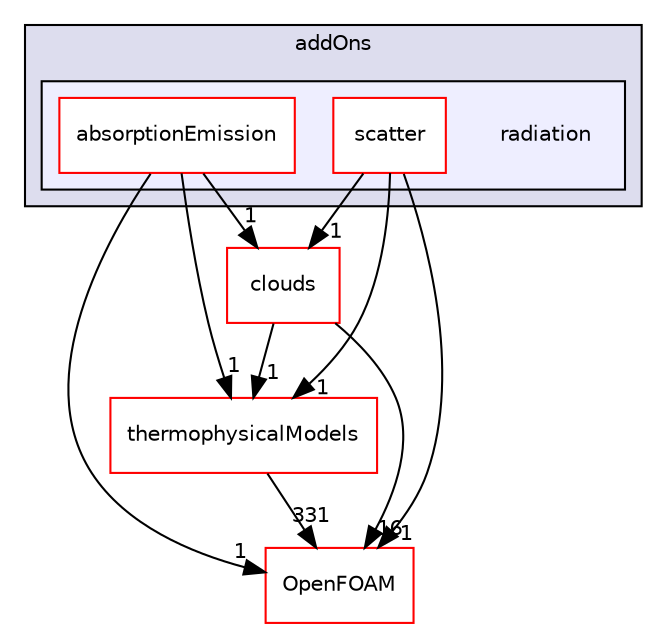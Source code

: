 digraph "src/lagrangian/intermediate/submodels/addOns/radiation" {
  bgcolor=transparent;
  compound=true
  node [ fontsize="10", fontname="Helvetica"];
  edge [ labelfontsize="10", labelfontname="Helvetica"];
  subgraph clusterdir_ee148efb195d4501a874bc7e9d32d770 {
    graph [ bgcolor="#ddddee", pencolor="black", label="addOns" fontname="Helvetica", fontsize="10", URL="dir_ee148efb195d4501a874bc7e9d32d770.html"]
  subgraph clusterdir_3b87b9a19d3874062db082e47470462a {
    graph [ bgcolor="#eeeeff", pencolor="black", label="" URL="dir_3b87b9a19d3874062db082e47470462a.html"];
    dir_3b87b9a19d3874062db082e47470462a [shape=plaintext label="radiation"];
    dir_eaf37e5f208f8b3ae586d4c885a76612 [shape=box label="absorptionEmission" color="red" fillcolor="white" style="filled" URL="dir_eaf37e5f208f8b3ae586d4c885a76612.html"];
    dir_9a89880be55ace04ba80ad4c004ab738 [shape=box label="scatter" color="red" fillcolor="white" style="filled" URL="dir_9a89880be55ace04ba80ad4c004ab738.html"];
  }
  }
  dir_bdd630a78c14e3d279a2564e7964fc69 [shape=box label="clouds" color="red" URL="dir_bdd630a78c14e3d279a2564e7964fc69.html"];
  dir_2778d089ec5c4f66810b11f753867003 [shape=box label="thermophysicalModels" color="red" URL="dir_2778d089ec5c4f66810b11f753867003.html"];
  dir_c5473ff19b20e6ec4dfe5c310b3778a8 [shape=box label="OpenFOAM" color="red" URL="dir_c5473ff19b20e6ec4dfe5c310b3778a8.html"];
  dir_bdd630a78c14e3d279a2564e7964fc69->dir_2778d089ec5c4f66810b11f753867003 [headlabel="1", labeldistance=1.5 headhref="dir_001431_001239.html"];
  dir_bdd630a78c14e3d279a2564e7964fc69->dir_c5473ff19b20e6ec4dfe5c310b3778a8 [headlabel="16", labeldistance=1.5 headhref="dir_001431_001897.html"];
  dir_9a89880be55ace04ba80ad4c004ab738->dir_bdd630a78c14e3d279a2564e7964fc69 [headlabel="1", labeldistance=1.5 headhref="dir_001494_001431.html"];
  dir_9a89880be55ace04ba80ad4c004ab738->dir_2778d089ec5c4f66810b11f753867003 [headlabel="1", labeldistance=1.5 headhref="dir_001494_001239.html"];
  dir_9a89880be55ace04ba80ad4c004ab738->dir_c5473ff19b20e6ec4dfe5c310b3778a8 [headlabel="1", labeldistance=1.5 headhref="dir_001494_001897.html"];
  dir_2778d089ec5c4f66810b11f753867003->dir_c5473ff19b20e6ec4dfe5c310b3778a8 [headlabel="331", labeldistance=1.5 headhref="dir_001239_001897.html"];
  dir_eaf37e5f208f8b3ae586d4c885a76612->dir_bdd630a78c14e3d279a2564e7964fc69 [headlabel="1", labeldistance=1.5 headhref="dir_001492_001431.html"];
  dir_eaf37e5f208f8b3ae586d4c885a76612->dir_2778d089ec5c4f66810b11f753867003 [headlabel="1", labeldistance=1.5 headhref="dir_001492_001239.html"];
  dir_eaf37e5f208f8b3ae586d4c885a76612->dir_c5473ff19b20e6ec4dfe5c310b3778a8 [headlabel="1", labeldistance=1.5 headhref="dir_001492_001897.html"];
}
